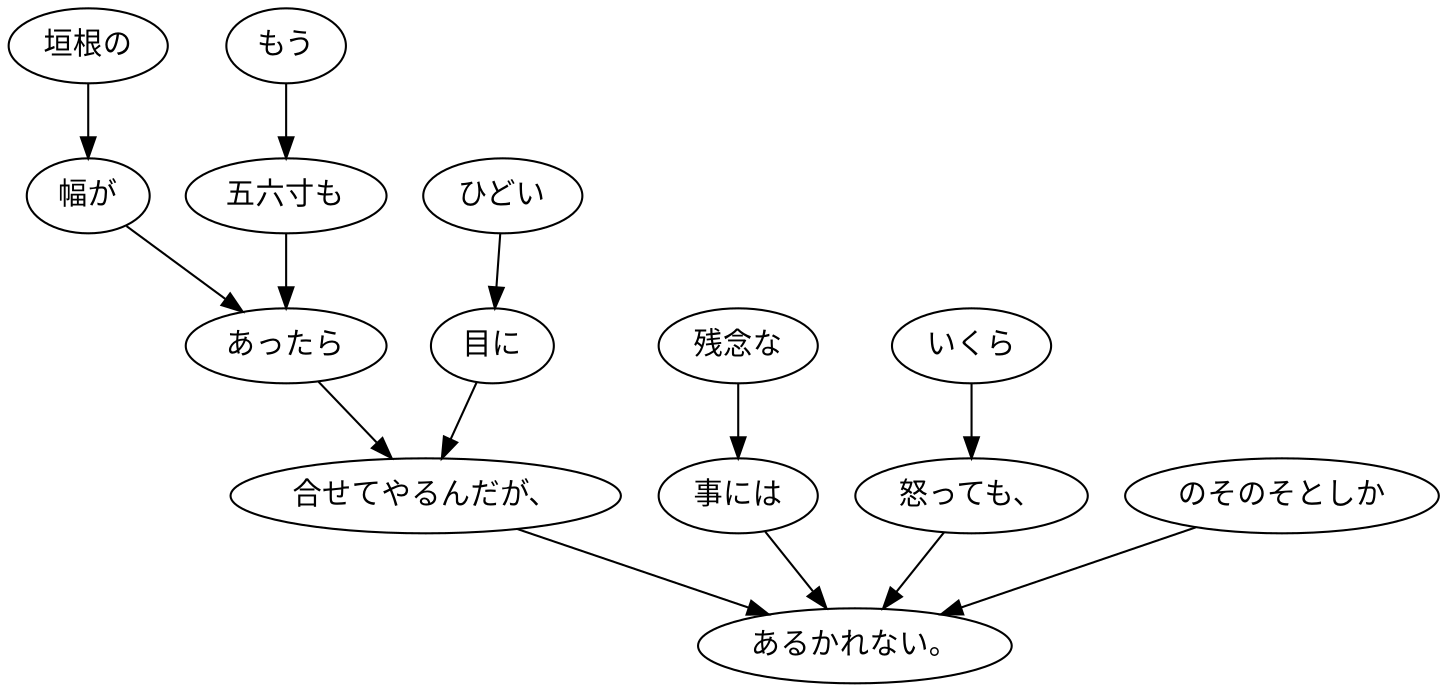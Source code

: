 digraph graph4161 {
	node0 [label="垣根の"];
	node1 [label="幅が"];
	node2 [label="もう"];
	node3 [label="五六寸も"];
	node4 [label="あったら"];
	node5 [label="ひどい"];
	node6 [label="目に"];
	node7 [label="合せてやるんだが、"];
	node8 [label="残念な"];
	node9 [label="事には"];
	node10 [label="いくら"];
	node11 [label="怒っても、"];
	node12 [label="のそのそとしか"];
	node13 [label="あるかれない。"];
	node0 -> node1;
	node1 -> node4;
	node2 -> node3;
	node3 -> node4;
	node4 -> node7;
	node5 -> node6;
	node6 -> node7;
	node7 -> node13;
	node8 -> node9;
	node9 -> node13;
	node10 -> node11;
	node11 -> node13;
	node12 -> node13;
}
